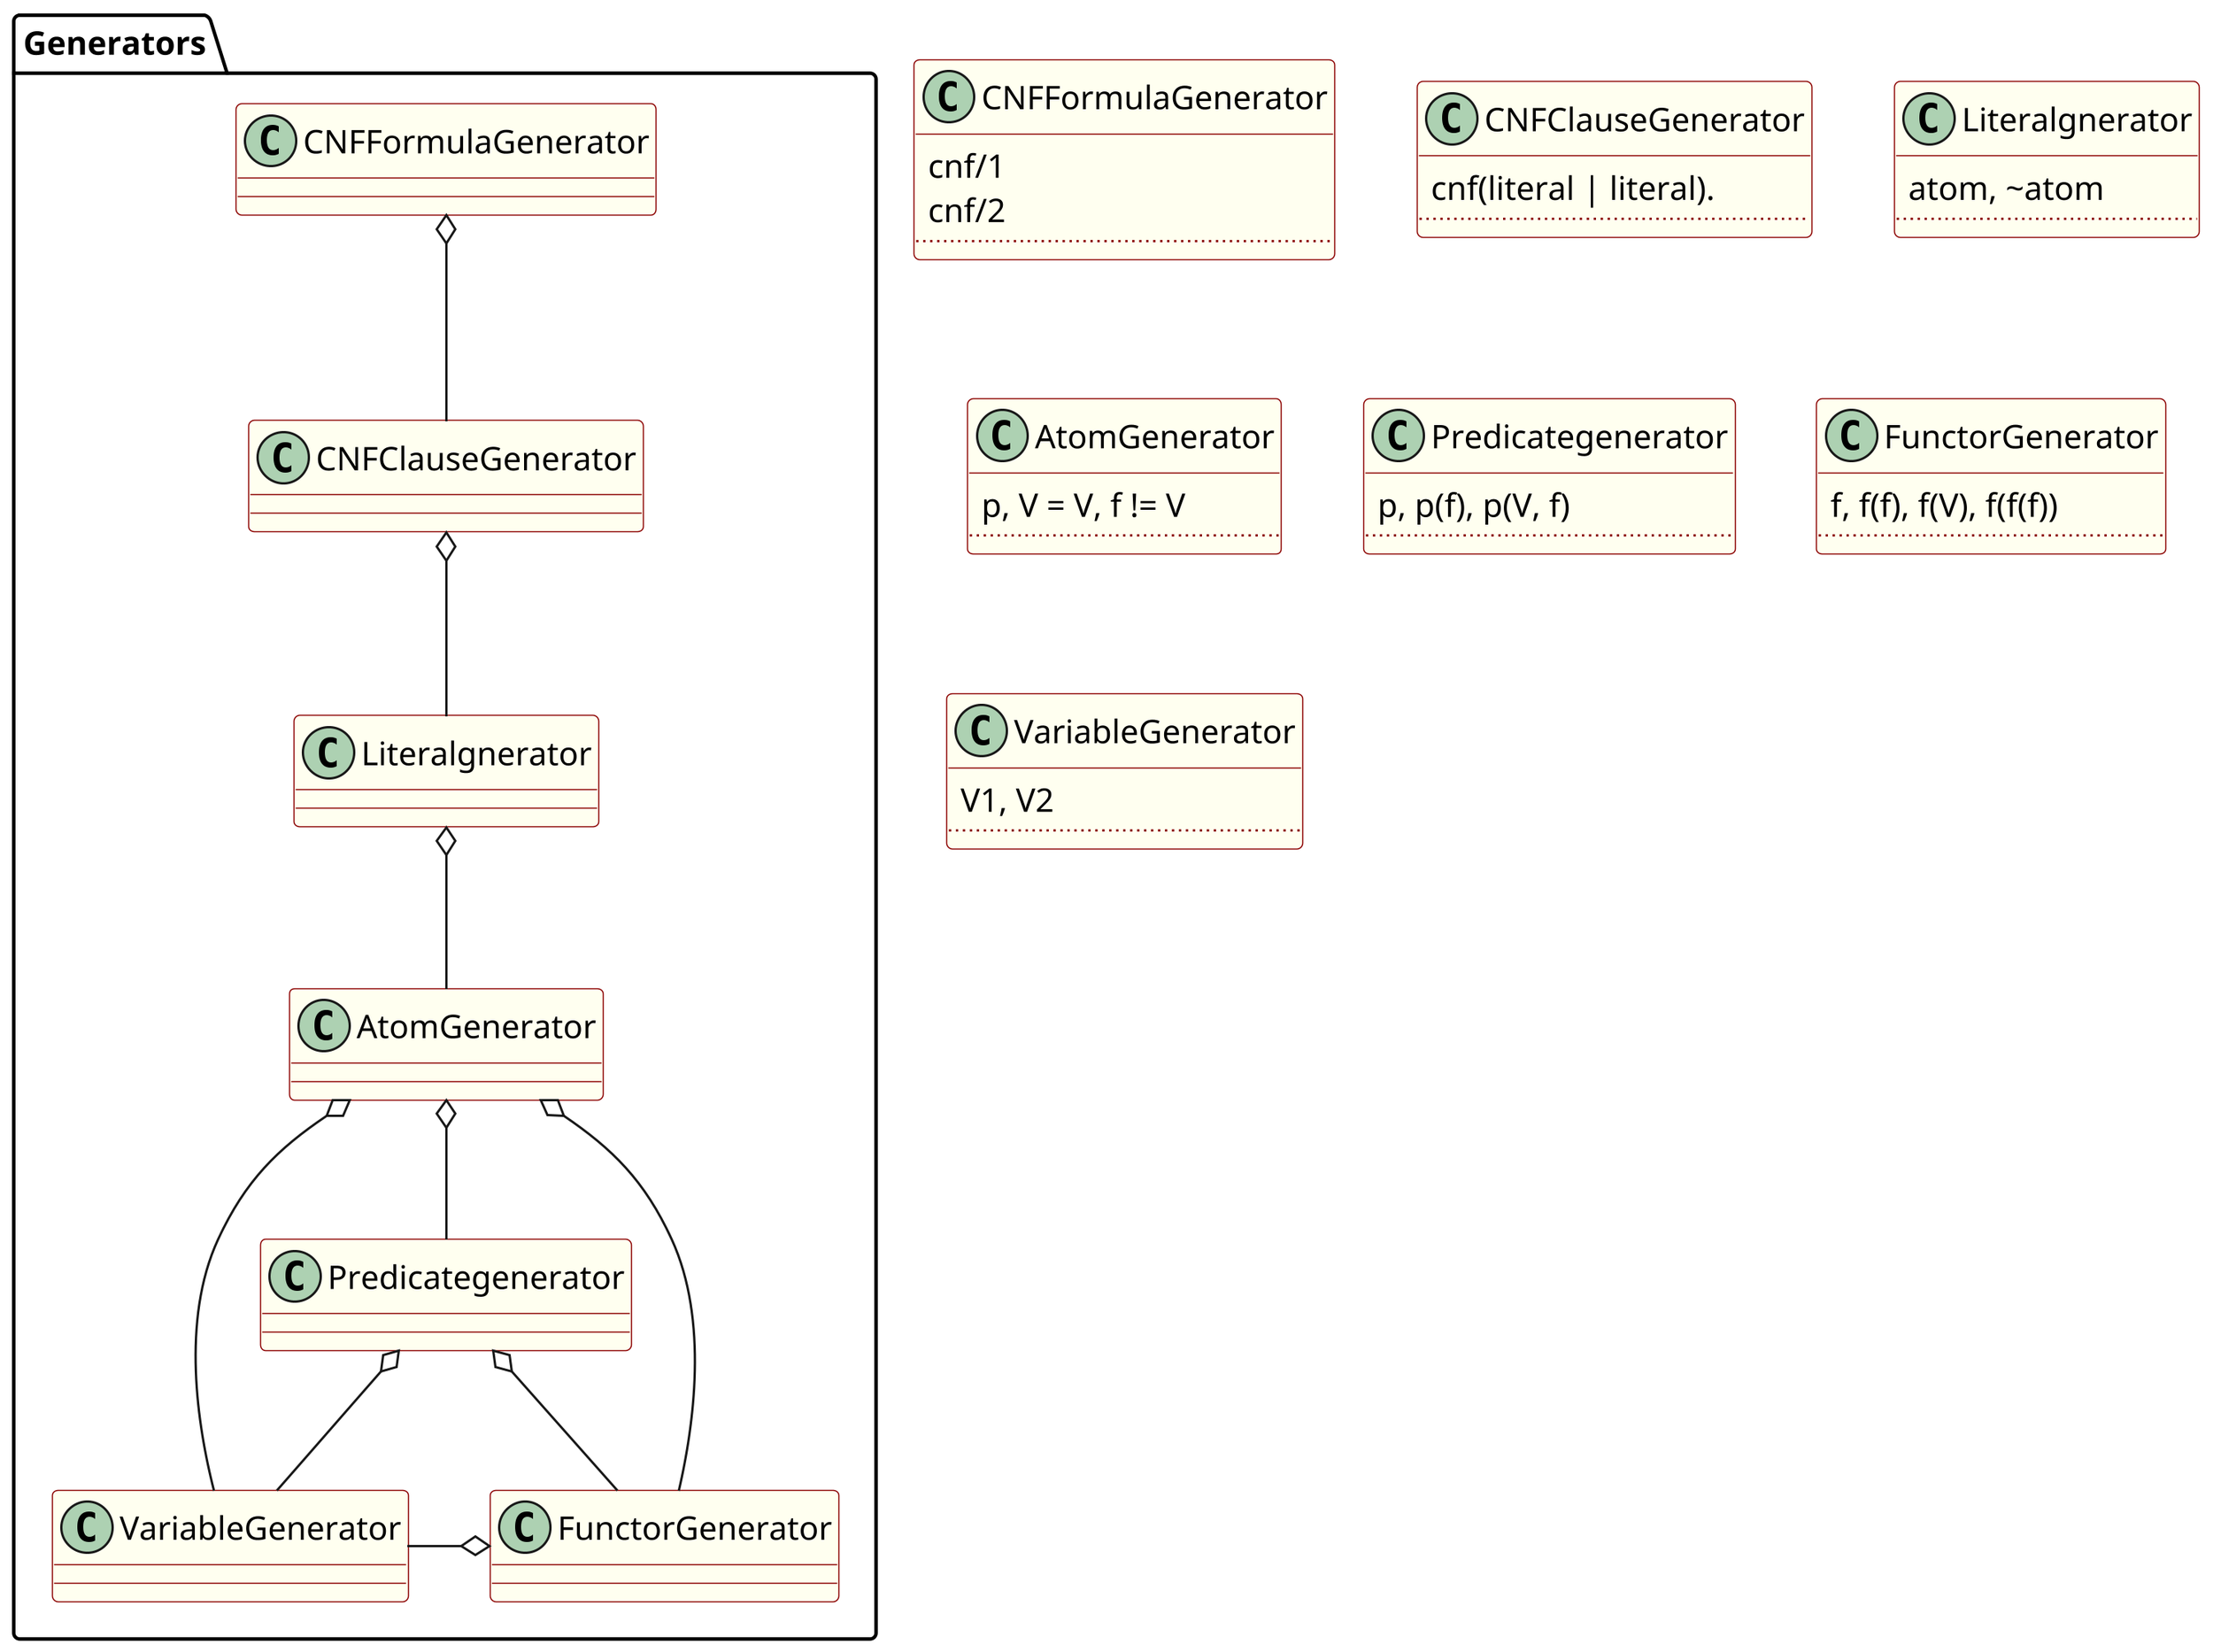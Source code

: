 @startuml
skinparam dpi 300

skinparam class {
  backgroundColor Ivory
  borderColor DarkRed
}

package Generators {

CNFFormulaGenerator o-- CNFClauseGenerator
CNFClauseGenerator o-- Literalgnerator
Literalgnerator o-- AtomGenerator
AtomGenerator o-- Predicategenerator
AtomGenerator o-- VariableGenerator
AtomGenerator o-- FunctorGenerator
Predicategenerator o-- VariableGenerator
Predicategenerator o-- FunctorGenerator
VariableGenerator -o FunctorGenerator 
}

class CNFFormulaGenerator {
	cnf/1
	cnf/2
	..
}

class CNFClauseGenerator {
	cnf(literal | literal).
	..
}

class Literalgnerator {
	atom, ~atom
	..
}

class AtomGenerator {
	p, V = V, f != V
	..
}

class Predicategenerator {
	p, p(f), p(V, f)
	..
}

class FunctorGenerator {
	f, f(f), f(V), f(f(f))
	..
}

class VariableGenerator {
	V1, V2
	..
}
@enduml
